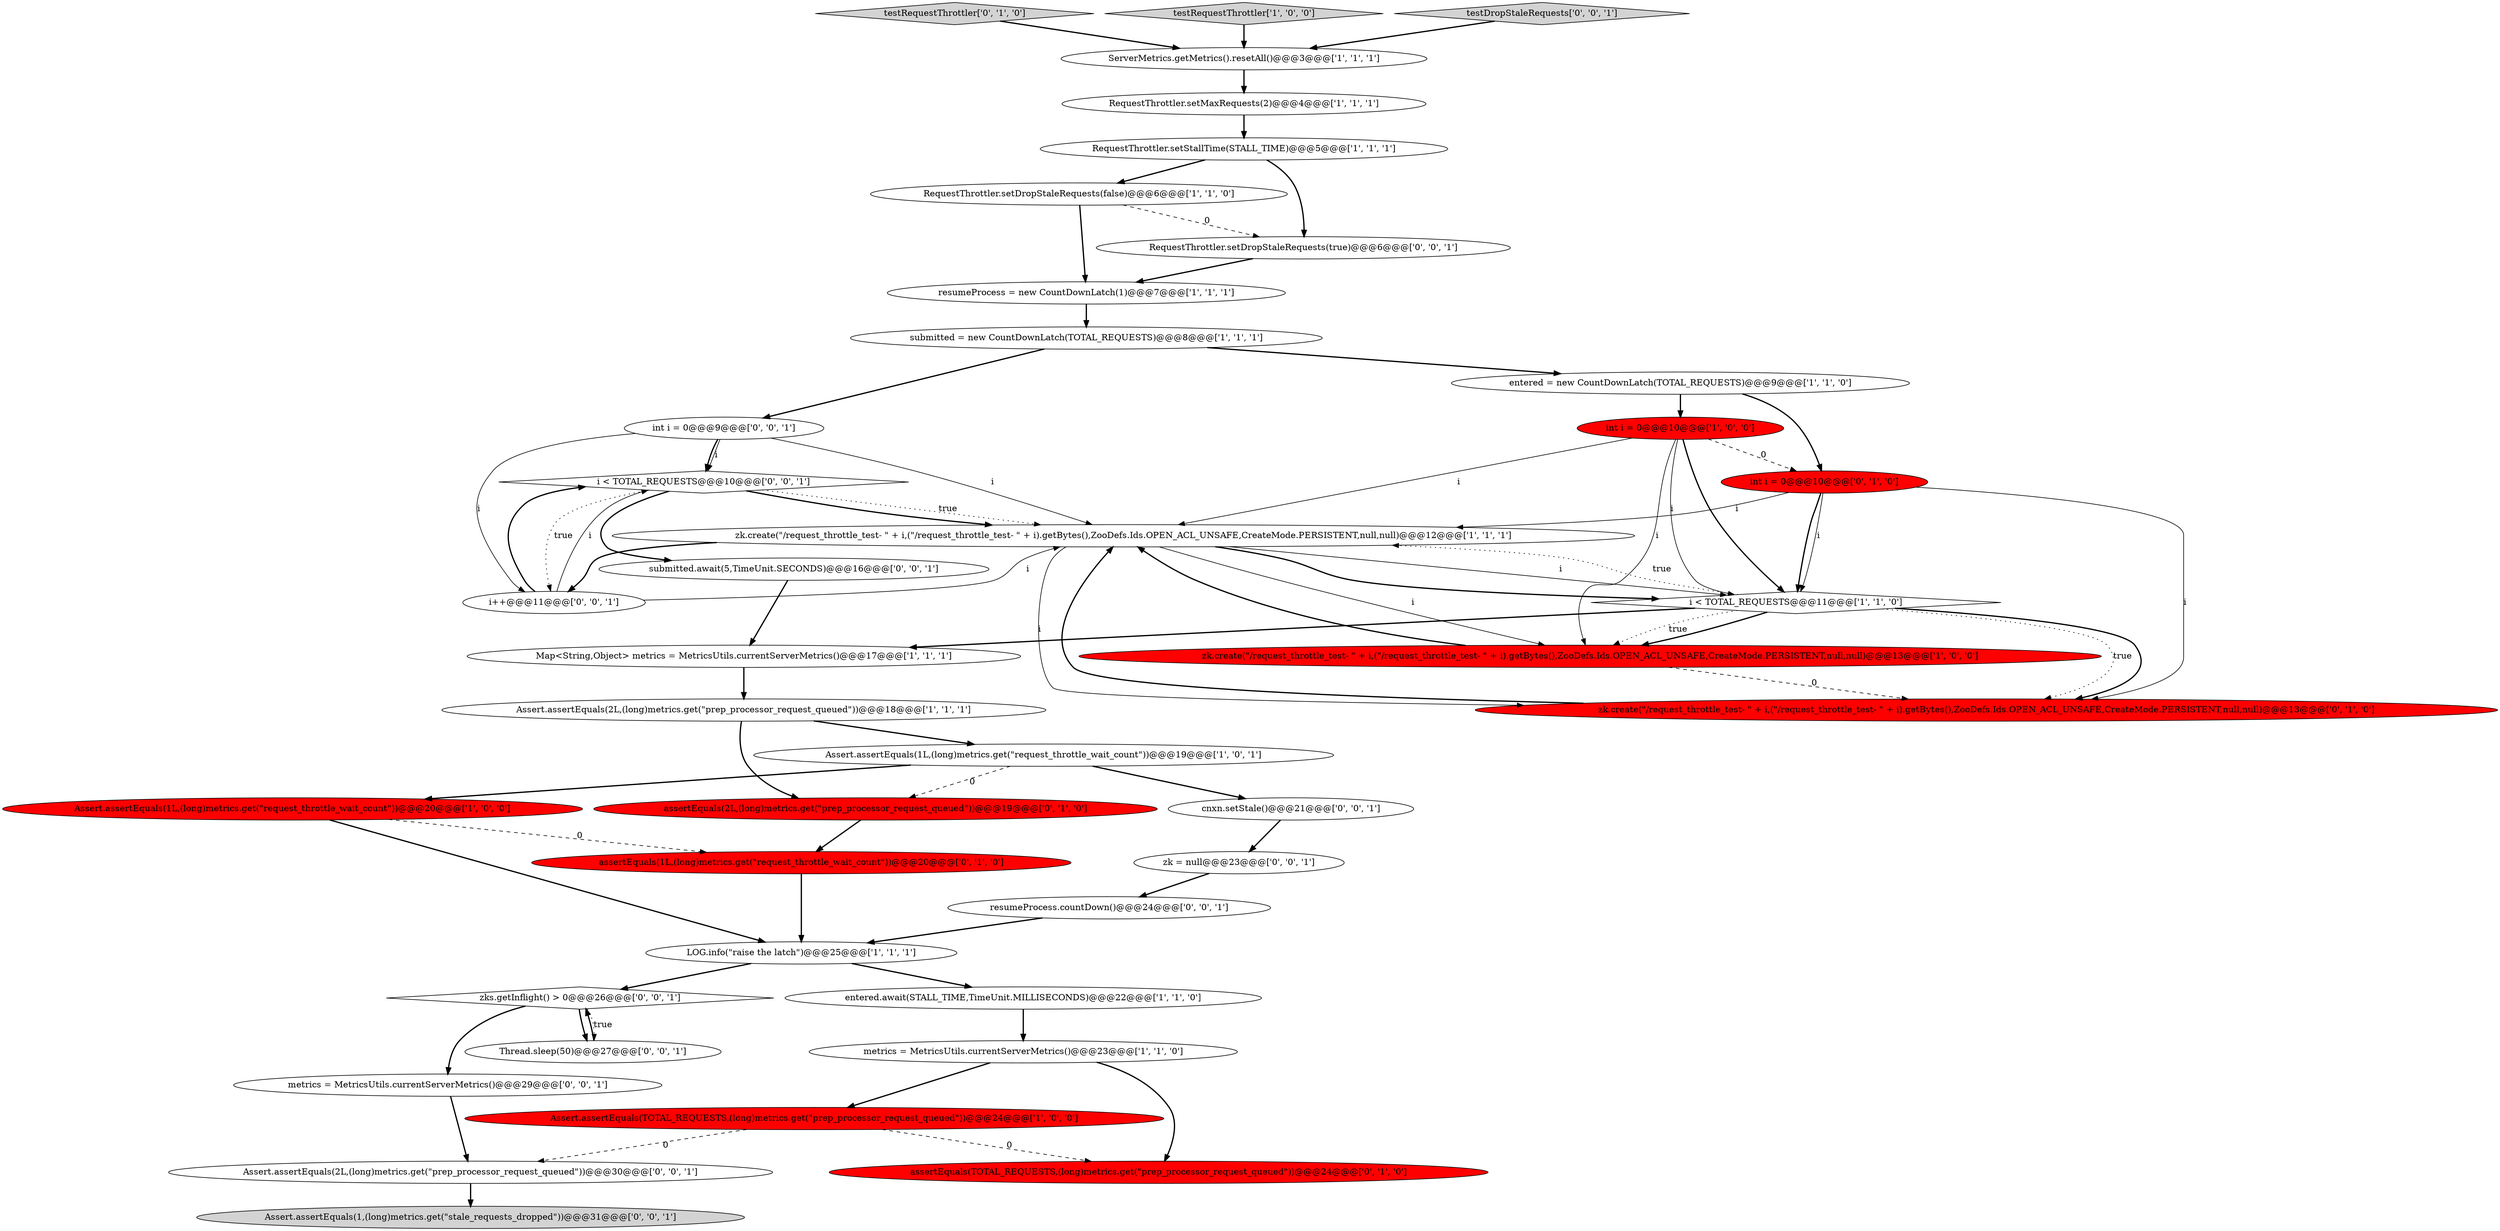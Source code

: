 digraph {
29 [style = filled, label = "zks.getInflight() > 0@@@26@@@['0', '0', '1']", fillcolor = white, shape = diamond image = "AAA0AAABBB3BBB"];
31 [style = filled, label = "submitted.await(5,TimeUnit.SECONDS)@@@16@@@['0', '0', '1']", fillcolor = white, shape = ellipse image = "AAA0AAABBB3BBB"];
13 [style = filled, label = "int i = 0@@@10@@@['1', '0', '0']", fillcolor = red, shape = ellipse image = "AAA1AAABBB1BBB"];
4 [style = filled, label = "zk.create(\"/request_throttle_test- \" + i,(\"/request_throttle_test- \" + i).getBytes(),ZooDefs.Ids.OPEN_ACL_UNSAFE,CreateMode.PERSISTENT,null,null)@@@12@@@['1', '1', '1']", fillcolor = white, shape = ellipse image = "AAA0AAABBB1BBB"];
0 [style = filled, label = "resumeProcess = new CountDownLatch(1)@@@7@@@['1', '1', '1']", fillcolor = white, shape = ellipse image = "AAA0AAABBB1BBB"];
17 [style = filled, label = "LOG.info(\"raise the latch\")@@@25@@@['1', '1', '1']", fillcolor = white, shape = ellipse image = "AAA0AAABBB1BBB"];
21 [style = filled, label = "testRequestThrottler['0', '1', '0']", fillcolor = lightgray, shape = diamond image = "AAA0AAABBB2BBB"];
5 [style = filled, label = "RequestThrottler.setDropStaleRequests(false)@@@6@@@['1', '1', '0']", fillcolor = white, shape = ellipse image = "AAA0AAABBB1BBB"];
26 [style = filled, label = "zk = null@@@23@@@['0', '0', '1']", fillcolor = white, shape = ellipse image = "AAA0AAABBB3BBB"];
3 [style = filled, label = "entered.await(STALL_TIME,TimeUnit.MILLISECONDS)@@@22@@@['1', '1', '0']", fillcolor = white, shape = ellipse image = "AAA0AAABBB1BBB"];
37 [style = filled, label = "i++@@@11@@@['0', '0', '1']", fillcolor = white, shape = ellipse image = "AAA0AAABBB3BBB"];
18 [style = filled, label = "testRequestThrottler['1', '0', '0']", fillcolor = lightgray, shape = diamond image = "AAA0AAABBB1BBB"];
15 [style = filled, label = "submitted = new CountDownLatch(TOTAL_REQUESTS)@@@8@@@['1', '1', '1']", fillcolor = white, shape = ellipse image = "AAA0AAABBB1BBB"];
9 [style = filled, label = "Map<String,Object> metrics = MetricsUtils.currentServerMetrics()@@@17@@@['1', '1', '1']", fillcolor = white, shape = ellipse image = "AAA0AAABBB1BBB"];
6 [style = filled, label = "RequestThrottler.setStallTime(STALL_TIME)@@@5@@@['1', '1', '1']", fillcolor = white, shape = ellipse image = "AAA0AAABBB1BBB"];
11 [style = filled, label = "Assert.assertEquals(1L,(long)metrics.get(\"request_throttle_wait_count\"))@@@20@@@['1', '0', '0']", fillcolor = red, shape = ellipse image = "AAA1AAABBB1BBB"];
10 [style = filled, label = "zk.create(\"/request_throttle_test- \" + i,(\"/request_throttle_test- \" + i).getBytes(),ZooDefs.Ids.OPEN_ACL_UNSAFE,CreateMode.PERSISTENT,null,null)@@@13@@@['1', '0', '0']", fillcolor = red, shape = ellipse image = "AAA1AAABBB1BBB"];
32 [style = filled, label = "RequestThrottler.setDropStaleRequests(true)@@@6@@@['0', '0', '1']", fillcolor = white, shape = ellipse image = "AAA0AAABBB3BBB"];
2 [style = filled, label = "i < TOTAL_REQUESTS@@@11@@@['1', '1', '0']", fillcolor = white, shape = diamond image = "AAA0AAABBB1BBB"];
27 [style = filled, label = "Thread.sleep(50)@@@27@@@['0', '0', '1']", fillcolor = white, shape = ellipse image = "AAA0AAABBB3BBB"];
19 [style = filled, label = "RequestThrottler.setMaxRequests(2)@@@4@@@['1', '1', '1']", fillcolor = white, shape = ellipse image = "AAA0AAABBB1BBB"];
38 [style = filled, label = "metrics = MetricsUtils.currentServerMetrics()@@@29@@@['0', '0', '1']", fillcolor = white, shape = ellipse image = "AAA0AAABBB3BBB"];
34 [style = filled, label = "cnxn.setStale()@@@21@@@['0', '0', '1']", fillcolor = white, shape = ellipse image = "AAA0AAABBB3BBB"];
36 [style = filled, label = "Assert.assertEquals(1,(long)metrics.get(\"stale_requests_dropped\"))@@@31@@@['0', '0', '1']", fillcolor = lightgray, shape = ellipse image = "AAA0AAABBB3BBB"];
16 [style = filled, label = "Assert.assertEquals(TOTAL_REQUESTS,(long)metrics.get(\"prep_processor_request_queued\"))@@@24@@@['1', '0', '0']", fillcolor = red, shape = ellipse image = "AAA1AAABBB1BBB"];
24 [style = filled, label = "assertEquals(1L,(long)metrics.get(\"request_throttle_wait_count\"))@@@20@@@['0', '1', '0']", fillcolor = red, shape = ellipse image = "AAA1AAABBB2BBB"];
20 [style = filled, label = "zk.create(\"/request_throttle_test- \" + i,(\"/request_throttle_test- \" + i).getBytes(),ZooDefs.Ids.OPEN_ACL_UNSAFE,CreateMode.PERSISTENT,null,null)@@@13@@@['0', '1', '0']", fillcolor = red, shape = ellipse image = "AAA1AAABBB2BBB"];
30 [style = filled, label = "testDropStaleRequests['0', '0', '1']", fillcolor = lightgray, shape = diamond image = "AAA0AAABBB3BBB"];
8 [style = filled, label = "metrics = MetricsUtils.currentServerMetrics()@@@23@@@['1', '1', '0']", fillcolor = white, shape = ellipse image = "AAA0AAABBB1BBB"];
25 [style = filled, label = "assertEquals(2L,(long)metrics.get(\"prep_processor_request_queued\"))@@@19@@@['0', '1', '0']", fillcolor = red, shape = ellipse image = "AAA1AAABBB2BBB"];
14 [style = filled, label = "Assert.assertEquals(1L,(long)metrics.get(\"request_throttle_wait_count\"))@@@19@@@['1', '0', '1']", fillcolor = white, shape = ellipse image = "AAA0AAABBB1BBB"];
22 [style = filled, label = "assertEquals(TOTAL_REQUESTS,(long)metrics.get(\"prep_processor_request_queued\"))@@@24@@@['0', '1', '0']", fillcolor = red, shape = ellipse image = "AAA1AAABBB2BBB"];
12 [style = filled, label = "ServerMetrics.getMetrics().resetAll()@@@3@@@['1', '1', '1']", fillcolor = white, shape = ellipse image = "AAA0AAABBB1BBB"];
7 [style = filled, label = "Assert.assertEquals(2L,(long)metrics.get(\"prep_processor_request_queued\"))@@@18@@@['1', '1', '1']", fillcolor = white, shape = ellipse image = "AAA0AAABBB1BBB"];
33 [style = filled, label = "i < TOTAL_REQUESTS@@@10@@@['0', '0', '1']", fillcolor = white, shape = diamond image = "AAA0AAABBB3BBB"];
1 [style = filled, label = "entered = new CountDownLatch(TOTAL_REQUESTS)@@@9@@@['1', '1', '0']", fillcolor = white, shape = ellipse image = "AAA0AAABBB1BBB"];
28 [style = filled, label = "int i = 0@@@9@@@['0', '0', '1']", fillcolor = white, shape = ellipse image = "AAA0AAABBB3BBB"];
35 [style = filled, label = "Assert.assertEquals(2L,(long)metrics.get(\"prep_processor_request_queued\"))@@@30@@@['0', '0', '1']", fillcolor = white, shape = ellipse image = "AAA0AAABBB3BBB"];
39 [style = filled, label = "resumeProcess.countDown()@@@24@@@['0', '0', '1']", fillcolor = white, shape = ellipse image = "AAA0AAABBB3BBB"];
23 [style = filled, label = "int i = 0@@@10@@@['0', '1', '0']", fillcolor = red, shape = ellipse image = "AAA1AAABBB2BBB"];
6->32 [style = bold, label=""];
28->4 [style = solid, label="i"];
2->20 [style = dotted, label="true"];
8->16 [style = bold, label=""];
4->20 [style = solid, label="i"];
16->22 [style = dashed, label="0"];
2->20 [style = bold, label=""];
33->4 [style = dotted, label="true"];
31->9 [style = bold, label=""];
14->25 [style = dashed, label="0"];
29->27 [style = dotted, label="true"];
16->35 [style = dashed, label="0"];
32->0 [style = bold, label=""];
33->4 [style = bold, label=""];
23->2 [style = solid, label="i"];
18->12 [style = bold, label=""];
28->33 [style = solid, label="i"];
37->4 [style = solid, label="i"];
14->34 [style = bold, label=""];
23->4 [style = solid, label="i"];
4->2 [style = bold, label=""];
2->9 [style = bold, label=""];
13->4 [style = solid, label="i"];
9->7 [style = bold, label=""];
19->6 [style = bold, label=""];
2->10 [style = bold, label=""];
13->23 [style = dashed, label="0"];
1->13 [style = bold, label=""];
26->39 [style = bold, label=""];
0->15 [style = bold, label=""];
37->33 [style = solid, label="i"];
1->23 [style = bold, label=""];
20->4 [style = bold, label=""];
8->22 [style = bold, label=""];
4->2 [style = solid, label="i"];
7->14 [style = bold, label=""];
21->12 [style = bold, label=""];
5->32 [style = dashed, label="0"];
25->24 [style = bold, label=""];
6->5 [style = bold, label=""];
29->27 [style = bold, label=""];
13->10 [style = solid, label="i"];
30->12 [style = bold, label=""];
23->20 [style = solid, label="i"];
13->2 [style = solid, label="i"];
28->33 [style = bold, label=""];
4->37 [style = bold, label=""];
5->0 [style = bold, label=""];
15->28 [style = bold, label=""];
34->26 [style = bold, label=""];
39->17 [style = bold, label=""];
3->8 [style = bold, label=""];
2->4 [style = dotted, label="true"];
24->17 [style = bold, label=""];
11->24 [style = dashed, label="0"];
4->10 [style = solid, label="i"];
17->3 [style = bold, label=""];
10->4 [style = bold, label=""];
33->31 [style = bold, label=""];
28->37 [style = solid, label="i"];
11->17 [style = bold, label=""];
10->20 [style = dashed, label="0"];
29->38 [style = bold, label=""];
7->25 [style = bold, label=""];
23->2 [style = bold, label=""];
27->29 [style = bold, label=""];
35->36 [style = bold, label=""];
12->19 [style = bold, label=""];
37->33 [style = bold, label=""];
17->29 [style = bold, label=""];
38->35 [style = bold, label=""];
33->37 [style = dotted, label="true"];
14->11 [style = bold, label=""];
2->10 [style = dotted, label="true"];
13->2 [style = bold, label=""];
15->1 [style = bold, label=""];
}
